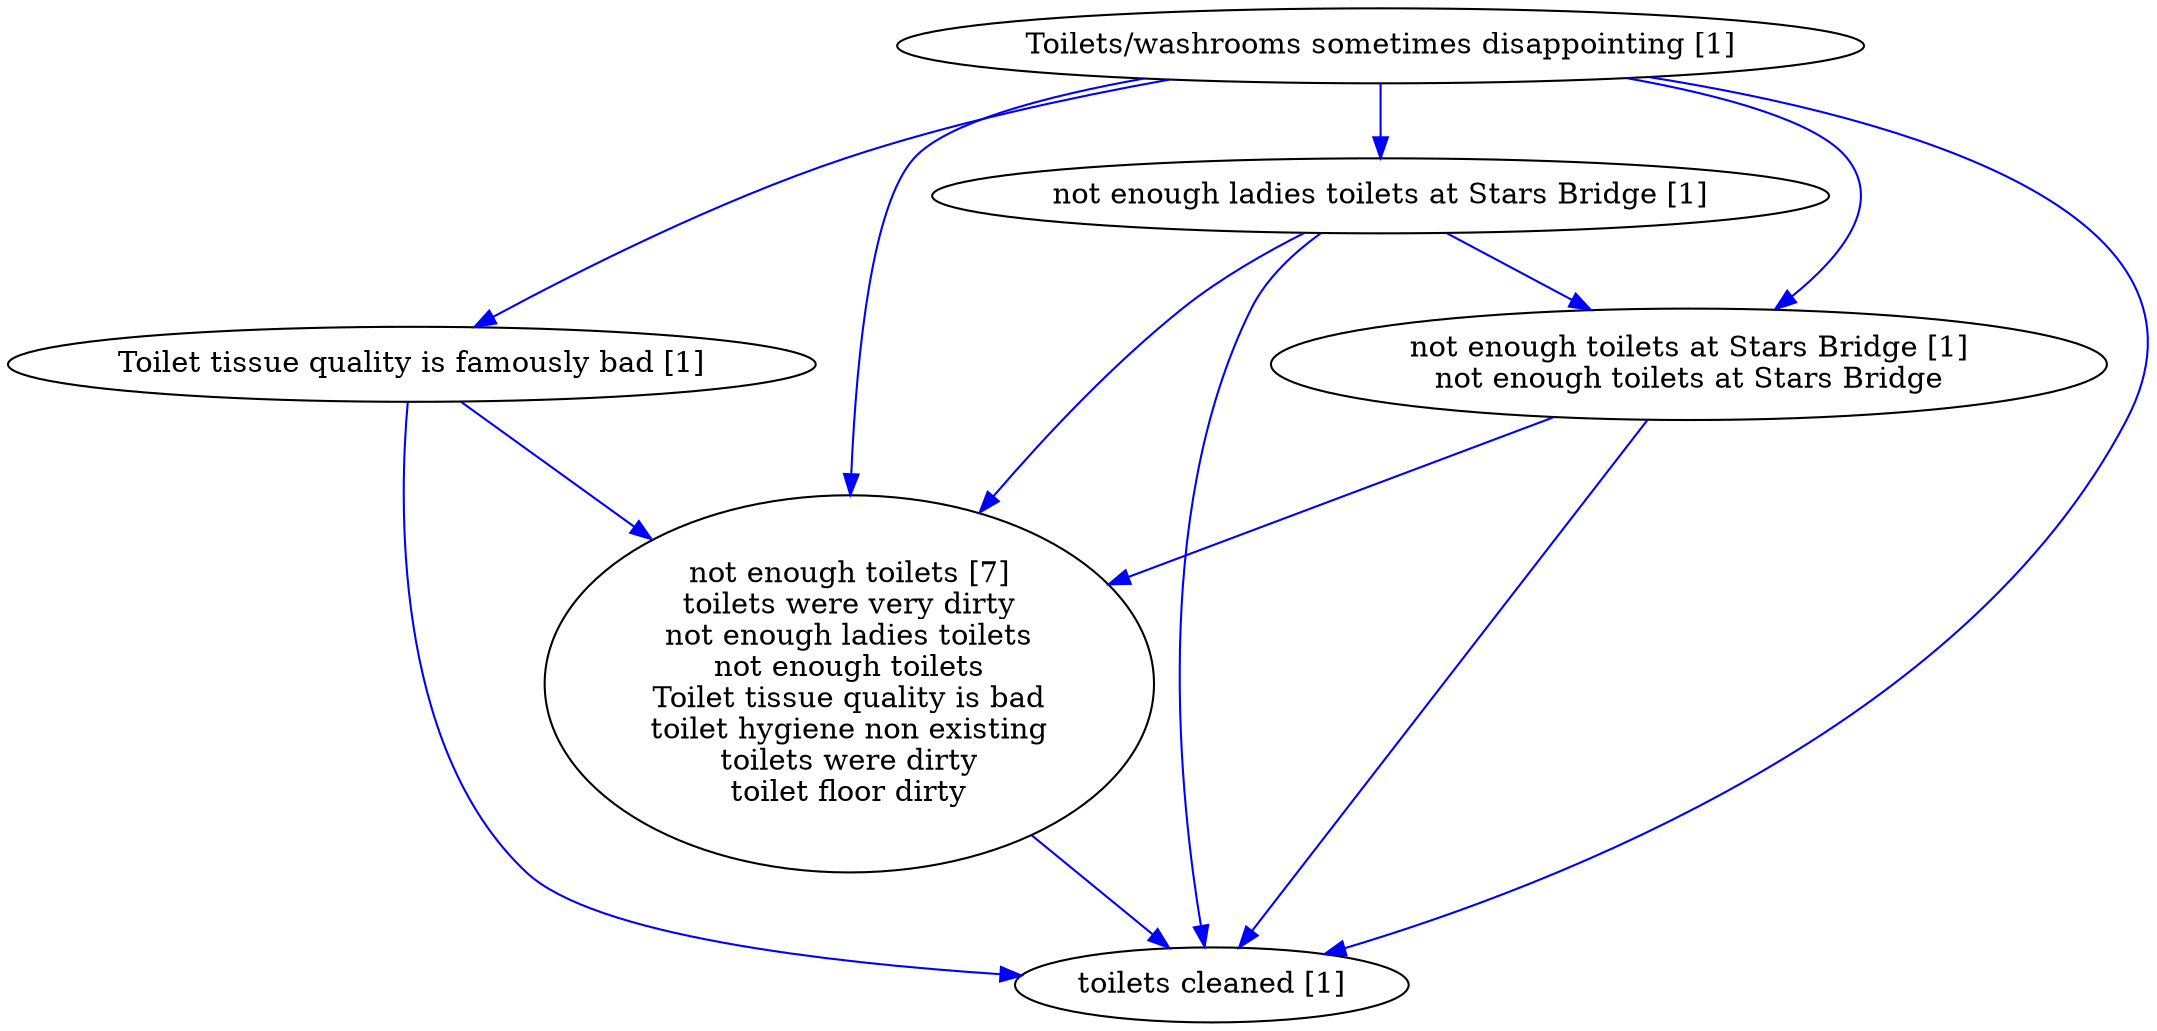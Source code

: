 digraph collapsedGraph {
"not enough toilets [7]\ntoilets were very dirty\nnot enough ladies toilets\nnot enough toilets\nToilet tissue quality is bad\ntoilet hygiene non existing\ntoilets were dirty\ntoilet floor dirty""Toilet tissue quality is famously bad [1]""Toilets/washrooms sometimes disappointing [1]""not enough ladies toilets at Stars Bridge [1]""not enough toilets at Stars Bridge [1]\nnot enough toilets at Stars Bridge""toilets cleaned [1]""Toilets/washrooms sometimes disappointing [1]" -> "Toilet tissue quality is famously bad [1]" [color=blue]
"Toilets/washrooms sometimes disappointing [1]" -> "not enough toilets [7]\ntoilets were very dirty\nnot enough ladies toilets\nnot enough toilets\nToilet tissue quality is bad\ntoilet hygiene non existing\ntoilets were dirty\ntoilet floor dirty" [color=blue]
"not enough ladies toilets at Stars Bridge [1]" -> "not enough toilets at Stars Bridge [1]\nnot enough toilets at Stars Bridge" [color=blue]
"Toilet tissue quality is famously bad [1]" -> "not enough toilets [7]\ntoilets were very dirty\nnot enough ladies toilets\nnot enough toilets\nToilet tissue quality is bad\ntoilet hygiene non existing\ntoilets were dirty\ntoilet floor dirty" [color=blue]
"Toilets/washrooms sometimes disappointing [1]" -> "not enough ladies toilets at Stars Bridge [1]" [color=blue]
"Toilets/washrooms sometimes disappointing [1]" -> "not enough toilets at Stars Bridge [1]\nnot enough toilets at Stars Bridge" [color=blue]
"Toilet tissue quality is famously bad [1]" -> "toilets cleaned [1]" [color=blue]
"Toilets/washrooms sometimes disappointing [1]" -> "toilets cleaned [1]" [color=blue]
"not enough ladies toilets at Stars Bridge [1]" -> "toilets cleaned [1]" [color=blue]
"not enough toilets at Stars Bridge [1]\nnot enough toilets at Stars Bridge" -> "toilets cleaned [1]" [color=blue]
"not enough toilets [7]\ntoilets were very dirty\nnot enough ladies toilets\nnot enough toilets\nToilet tissue quality is bad\ntoilet hygiene non existing\ntoilets were dirty\ntoilet floor dirty" -> "toilets cleaned [1]" [color=blue]
"not enough ladies toilets at Stars Bridge [1]" -> "not enough toilets [7]\ntoilets were very dirty\nnot enough ladies toilets\nnot enough toilets\nToilet tissue quality is bad\ntoilet hygiene non existing\ntoilets were dirty\ntoilet floor dirty" [color=blue]
"not enough toilets at Stars Bridge [1]\nnot enough toilets at Stars Bridge" -> "not enough toilets [7]\ntoilets were very dirty\nnot enough ladies toilets\nnot enough toilets\nToilet tissue quality is bad\ntoilet hygiene non existing\ntoilets were dirty\ntoilet floor dirty" [color=blue]
}